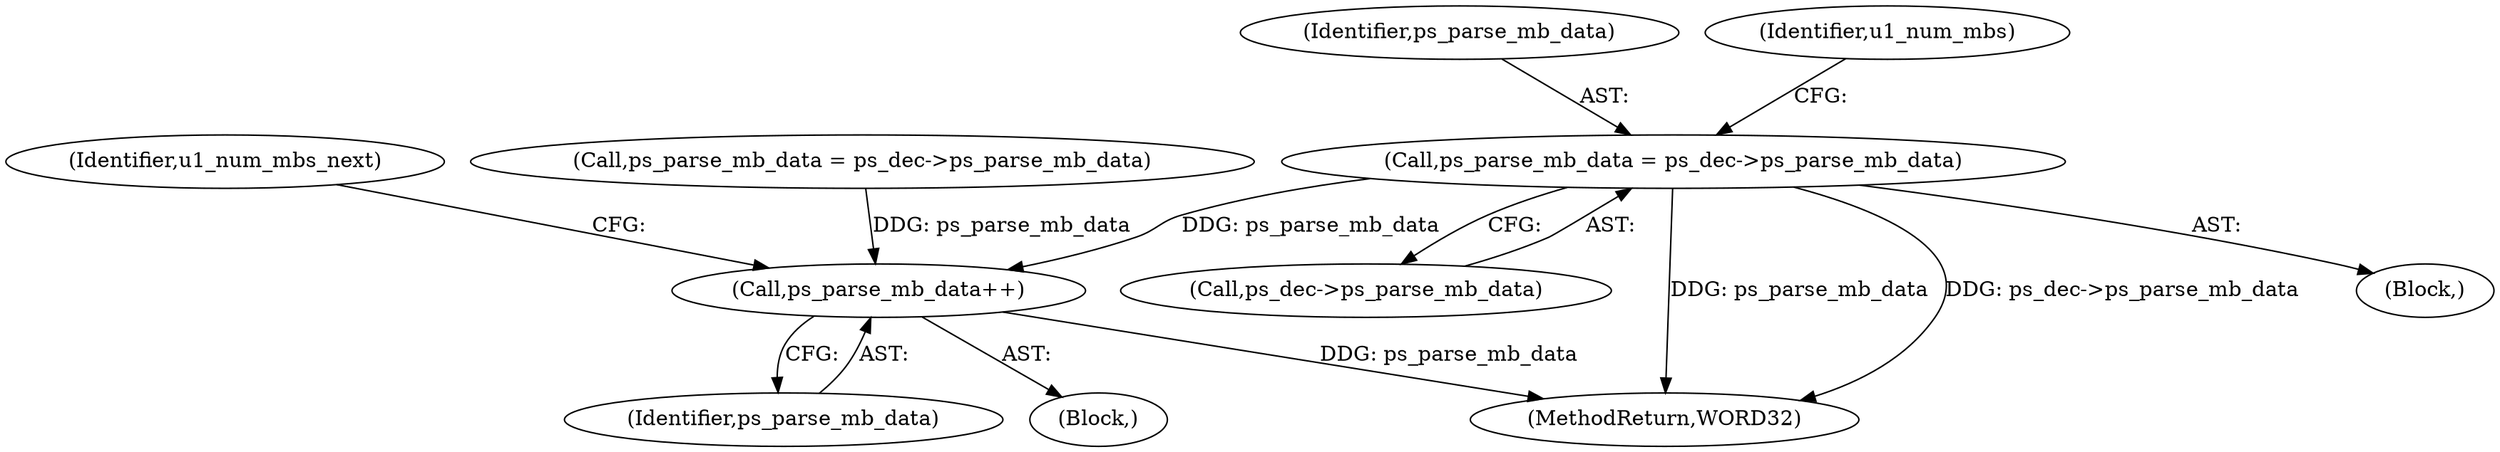 digraph "0_Android_cc676ebd95247646e67907ccab150fb77a847335_0@pointer" {
"1000966" [label="(Call,ps_parse_mb_data = ps_dec->ps_parse_mb_data)"];
"1001164" [label="(Call,ps_parse_mb_data++)"];
"1001167" [label="(Identifier,u1_num_mbs_next)"];
"1000966" [label="(Call,ps_parse_mb_data = ps_dec->ps_parse_mb_data)"];
"1001164" [label="(Call,ps_parse_mb_data++)"];
"1000967" [label="(Identifier,ps_parse_mb_data)"];
"1000968" [label="(Call,ps_dec->ps_parse_mb_data)"];
"1001165" [label="(Identifier,ps_parse_mb_data)"];
"1000972" [label="(Identifier,u1_num_mbs)"];
"1001350" [label="(MethodReturn,WORD32)"];
"1001221" [label="(Call,ps_parse_mb_data = ps_dec->ps_parse_mb_data)"];
"1000136" [label="(Block,)"];
"1000997" [label="(Block,)"];
"1000966" -> "1000136"  [label="AST: "];
"1000966" -> "1000968"  [label="CFG: "];
"1000967" -> "1000966"  [label="AST: "];
"1000968" -> "1000966"  [label="AST: "];
"1000972" -> "1000966"  [label="CFG: "];
"1000966" -> "1001350"  [label="DDG: ps_parse_mb_data"];
"1000966" -> "1001350"  [label="DDG: ps_dec->ps_parse_mb_data"];
"1000966" -> "1001164"  [label="DDG: ps_parse_mb_data"];
"1001164" -> "1000997"  [label="AST: "];
"1001164" -> "1001165"  [label="CFG: "];
"1001165" -> "1001164"  [label="AST: "];
"1001167" -> "1001164"  [label="CFG: "];
"1001164" -> "1001350"  [label="DDG: ps_parse_mb_data"];
"1001221" -> "1001164"  [label="DDG: ps_parse_mb_data"];
}
